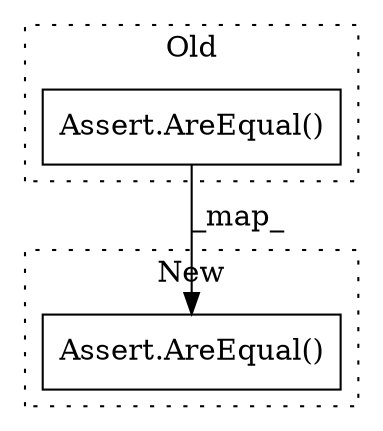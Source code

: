 digraph G {
subgraph cluster0 {
1 [label="Assert.AreEqual()" a="32" s="12524,12602" l="9,1" shape="box"];
label = "Old";
style="dotted";
}
subgraph cluster1 {
2 [label="Assert.AreEqual()" a="32" s="13201,13279" l="9,1" shape="box"];
label = "New";
style="dotted";
}
1 -> 2 [label="_map_"];
}